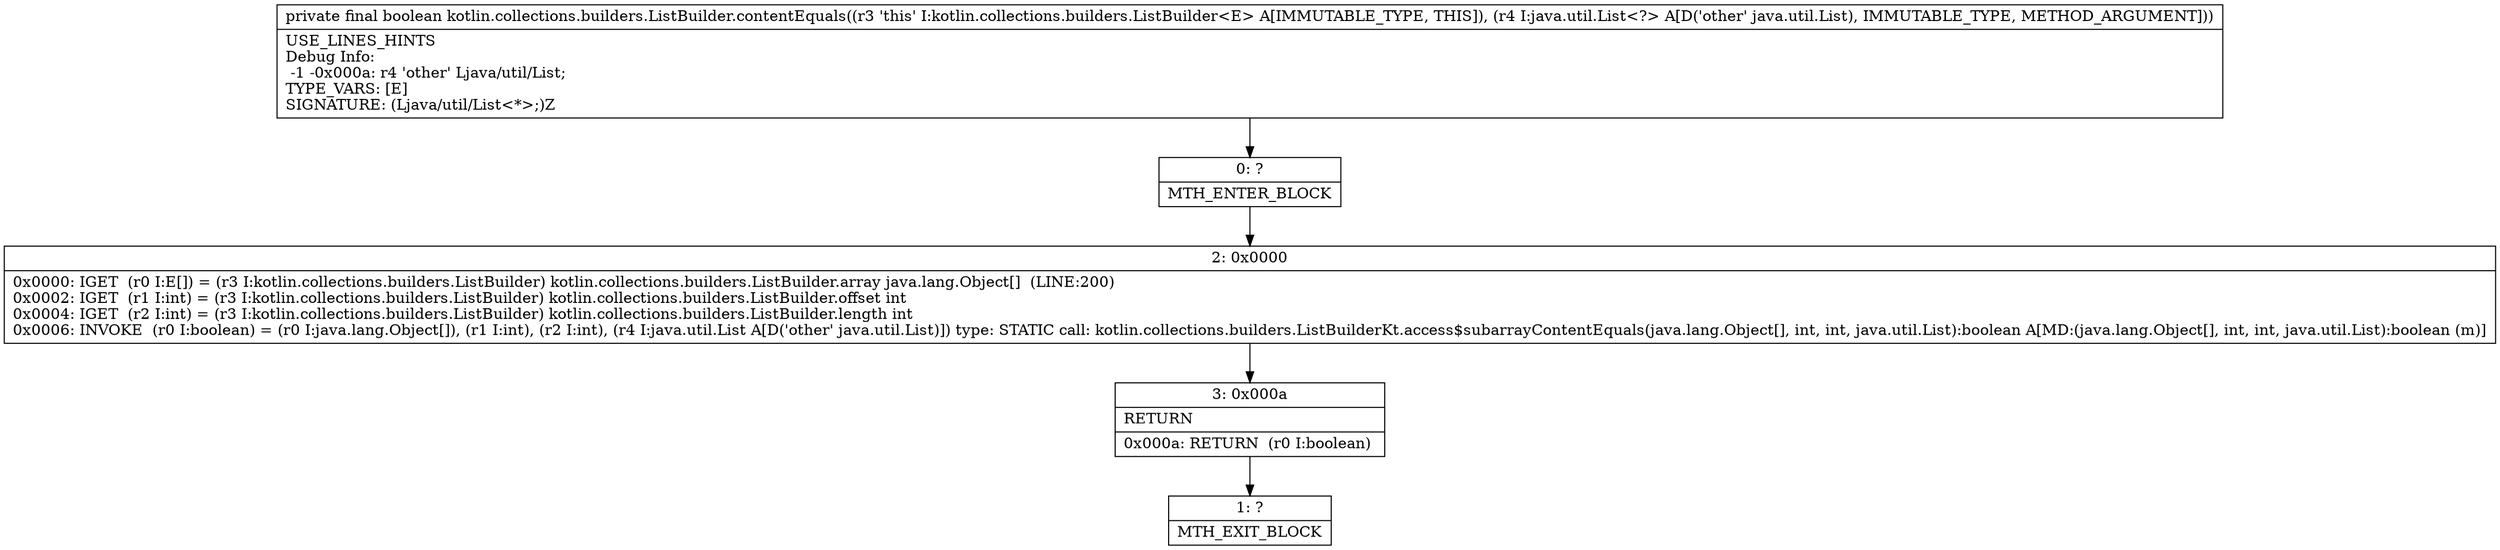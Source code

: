 digraph "CFG forkotlin.collections.builders.ListBuilder.contentEquals(Ljava\/util\/List;)Z" {
Node_0 [shape=record,label="{0\:\ ?|MTH_ENTER_BLOCK\l}"];
Node_2 [shape=record,label="{2\:\ 0x0000|0x0000: IGET  (r0 I:E[]) = (r3 I:kotlin.collections.builders.ListBuilder) kotlin.collections.builders.ListBuilder.array java.lang.Object[]  (LINE:200)\l0x0002: IGET  (r1 I:int) = (r3 I:kotlin.collections.builders.ListBuilder) kotlin.collections.builders.ListBuilder.offset int \l0x0004: IGET  (r2 I:int) = (r3 I:kotlin.collections.builders.ListBuilder) kotlin.collections.builders.ListBuilder.length int \l0x0006: INVOKE  (r0 I:boolean) = (r0 I:java.lang.Object[]), (r1 I:int), (r2 I:int), (r4 I:java.util.List A[D('other' java.util.List)]) type: STATIC call: kotlin.collections.builders.ListBuilderKt.access$subarrayContentEquals(java.lang.Object[], int, int, java.util.List):boolean A[MD:(java.lang.Object[], int, int, java.util.List):boolean (m)]\l}"];
Node_3 [shape=record,label="{3\:\ 0x000a|RETURN\l|0x000a: RETURN  (r0 I:boolean) \l}"];
Node_1 [shape=record,label="{1\:\ ?|MTH_EXIT_BLOCK\l}"];
MethodNode[shape=record,label="{private final boolean kotlin.collections.builders.ListBuilder.contentEquals((r3 'this' I:kotlin.collections.builders.ListBuilder\<E\> A[IMMUTABLE_TYPE, THIS]), (r4 I:java.util.List\<?\> A[D('other' java.util.List), IMMUTABLE_TYPE, METHOD_ARGUMENT]))  | USE_LINES_HINTS\lDebug Info:\l  \-1 \-0x000a: r4 'other' Ljava\/util\/List;\lTYPE_VARS: [E]\lSIGNATURE: (Ljava\/util\/List\<*\>;)Z\l}"];
MethodNode -> Node_0;Node_0 -> Node_2;
Node_2 -> Node_3;
Node_3 -> Node_1;
}

